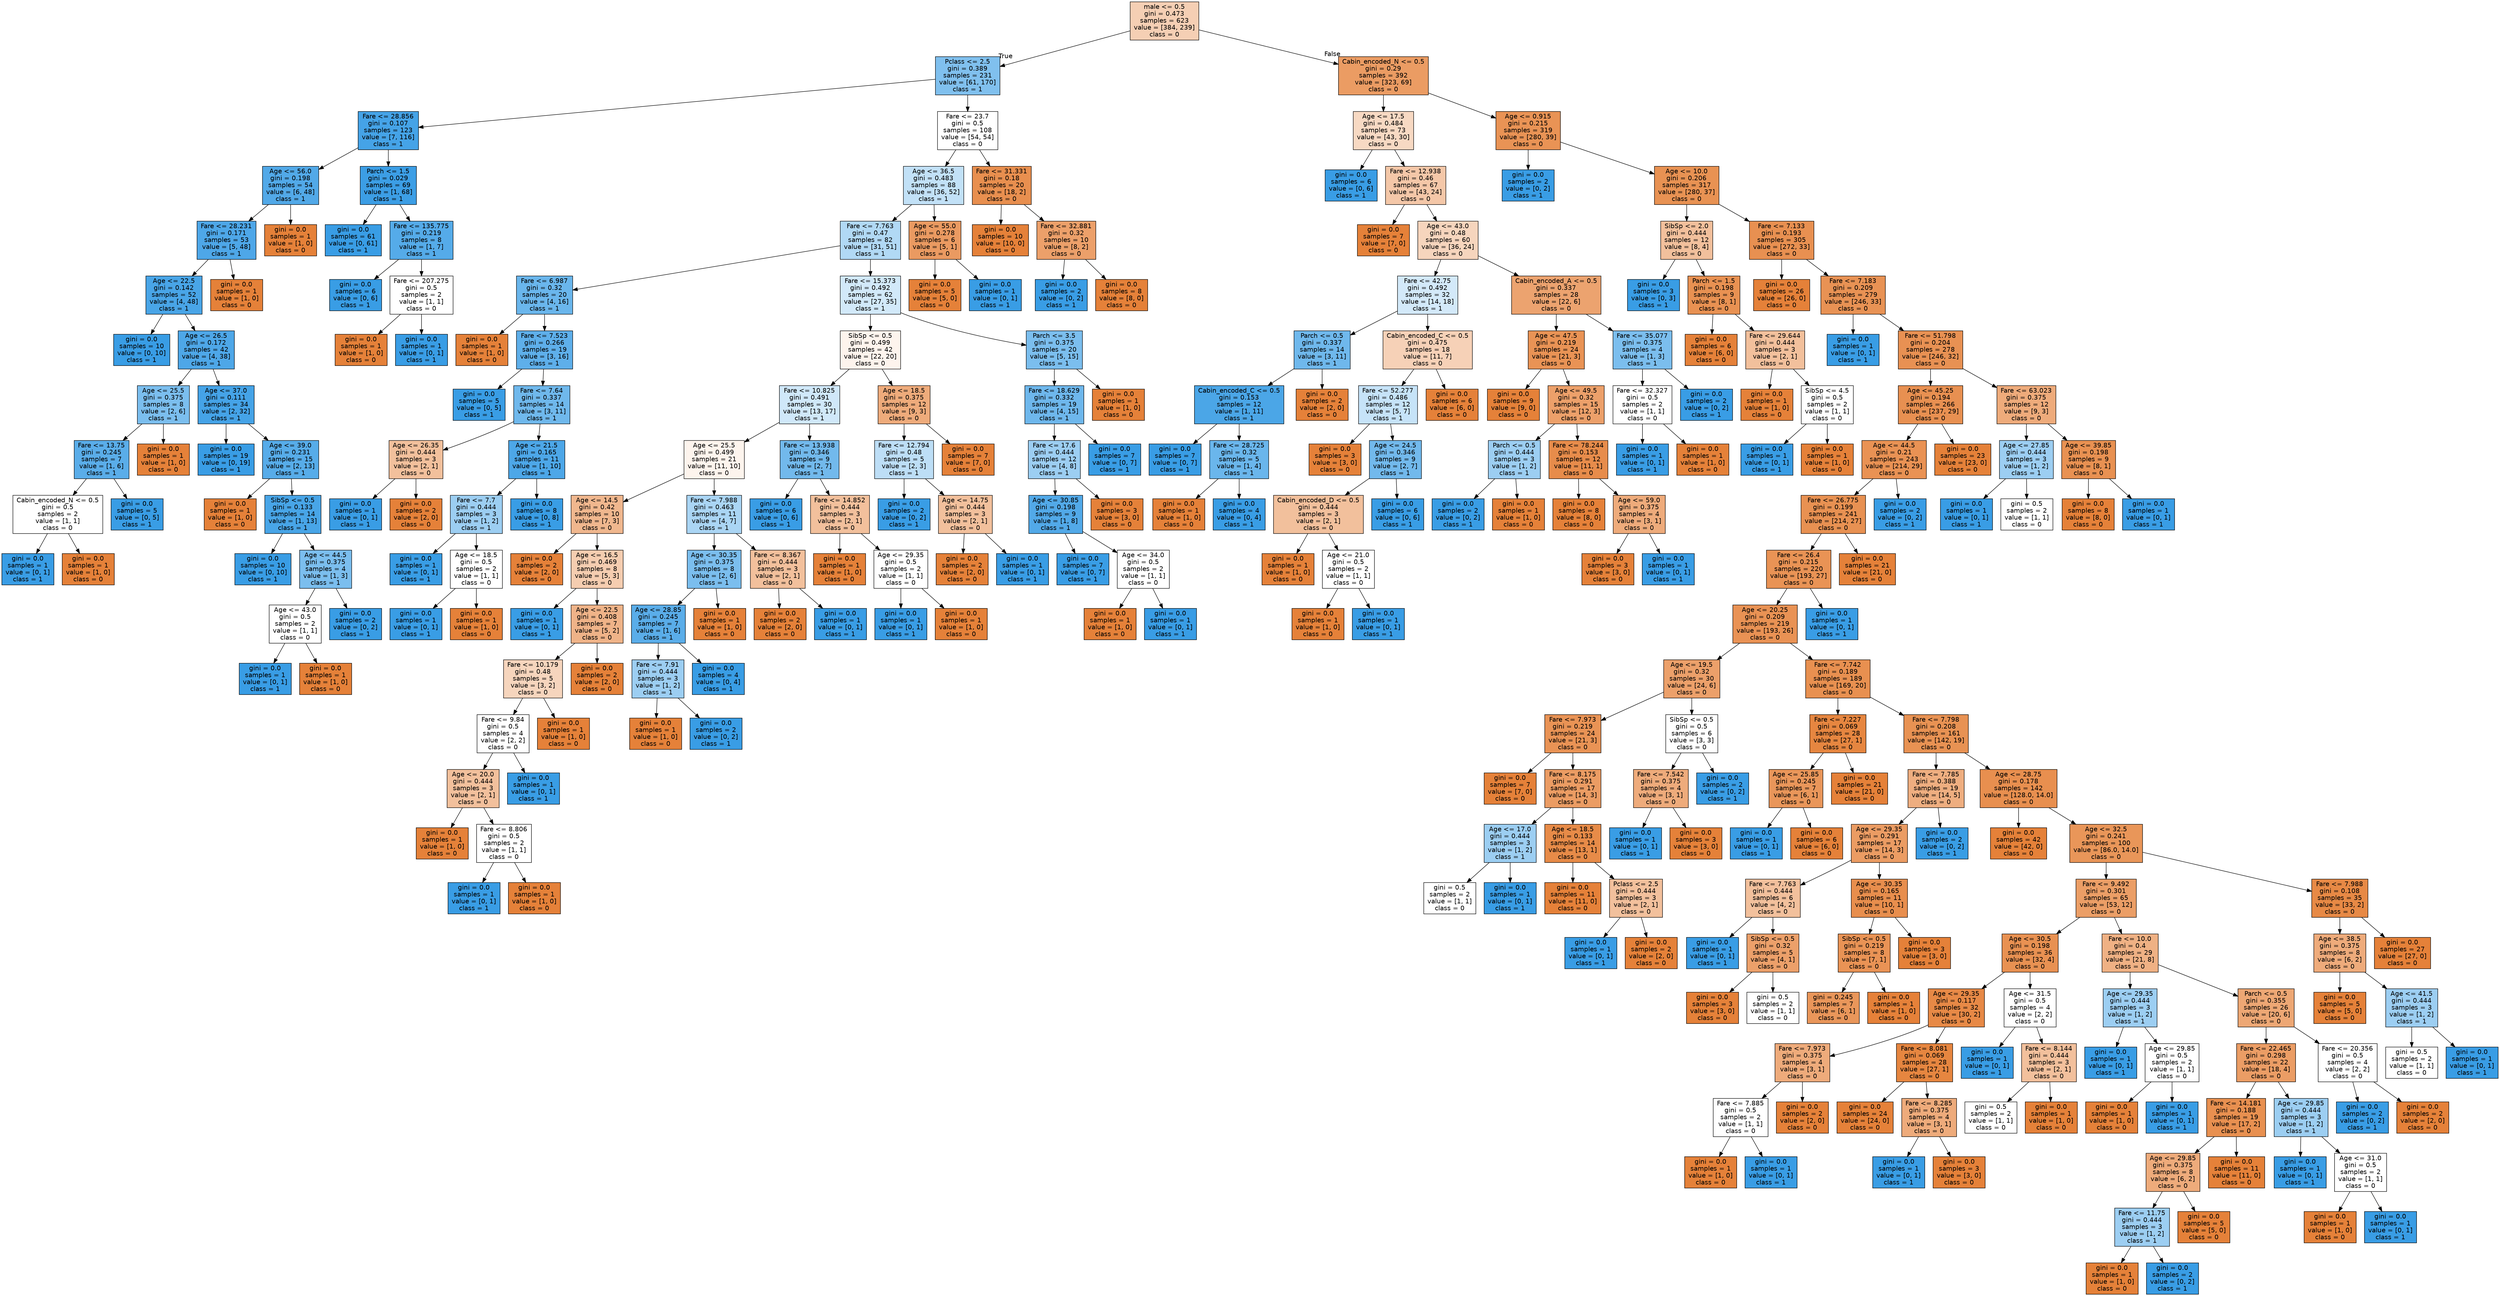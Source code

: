 digraph Tree {
node [shape=box, style="filled", color="black", fontname="helvetica"] ;
edge [fontname="helvetica"] ;
0 [label="male <= 0.5\ngini = 0.473\nsamples = 623\nvalue = [384, 239]\nclass = 0", fillcolor="#f5cfb4"] ;
1 [label="Pclass <= 2.5\ngini = 0.389\nsamples = 231\nvalue = [61, 170]\nclass = 1", fillcolor="#80c0ee"] ;
0 -> 1 [labeldistance=2.5, labelangle=45, headlabel="True"] ;
2 [label="Fare <= 28.856\ngini = 0.107\nsamples = 123\nvalue = [7, 116]\nclass = 1", fillcolor="#45a3e7"] ;
1 -> 2 ;
3 [label="Age <= 56.0\ngini = 0.198\nsamples = 54\nvalue = [6, 48]\nclass = 1", fillcolor="#52a9e8"] ;
2 -> 3 ;
4 [label="Fare <= 28.231\ngini = 0.171\nsamples = 53\nvalue = [5, 48]\nclass = 1", fillcolor="#4ea7e8"] ;
3 -> 4 ;
5 [label="Age <= 22.5\ngini = 0.142\nsamples = 52\nvalue = [4, 48]\nclass = 1", fillcolor="#49a5e7"] ;
4 -> 5 ;
6 [label="gini = 0.0\nsamples = 10\nvalue = [0, 10]\nclass = 1", fillcolor="#399de5"] ;
5 -> 6 ;
7 [label="Age <= 26.5\ngini = 0.172\nsamples = 42\nvalue = [4, 38]\nclass = 1", fillcolor="#4ea7e8"] ;
5 -> 7 ;
8 [label="Age <= 25.5\ngini = 0.375\nsamples = 8\nvalue = [2, 6]\nclass = 1", fillcolor="#7bbeee"] ;
7 -> 8 ;
9 [label="Fare <= 13.75\ngini = 0.245\nsamples = 7\nvalue = [1, 6]\nclass = 1", fillcolor="#5aade9"] ;
8 -> 9 ;
10 [label="Cabin_encoded_N <= 0.5\ngini = 0.5\nsamples = 2\nvalue = [1, 1]\nclass = 0", fillcolor="#ffffff"] ;
9 -> 10 ;
11 [label="gini = 0.0\nsamples = 1\nvalue = [0, 1]\nclass = 1", fillcolor="#399de5"] ;
10 -> 11 ;
12 [label="gini = 0.0\nsamples = 1\nvalue = [1, 0]\nclass = 0", fillcolor="#e58139"] ;
10 -> 12 ;
13 [label="gini = 0.0\nsamples = 5\nvalue = [0, 5]\nclass = 1", fillcolor="#399de5"] ;
9 -> 13 ;
14 [label="gini = 0.0\nsamples = 1\nvalue = [1, 0]\nclass = 0", fillcolor="#e58139"] ;
8 -> 14 ;
15 [label="Age <= 37.0\ngini = 0.111\nsamples = 34\nvalue = [2, 32]\nclass = 1", fillcolor="#45a3e7"] ;
7 -> 15 ;
16 [label="gini = 0.0\nsamples = 19\nvalue = [0, 19]\nclass = 1", fillcolor="#399de5"] ;
15 -> 16 ;
17 [label="Age <= 39.0\ngini = 0.231\nsamples = 15\nvalue = [2, 13]\nclass = 1", fillcolor="#57ace9"] ;
15 -> 17 ;
18 [label="gini = 0.0\nsamples = 1\nvalue = [1, 0]\nclass = 0", fillcolor="#e58139"] ;
17 -> 18 ;
19 [label="SibSp <= 0.5\ngini = 0.133\nsamples = 14\nvalue = [1, 13]\nclass = 1", fillcolor="#48a5e7"] ;
17 -> 19 ;
20 [label="gini = 0.0\nsamples = 10\nvalue = [0, 10]\nclass = 1", fillcolor="#399de5"] ;
19 -> 20 ;
21 [label="Age <= 44.5\ngini = 0.375\nsamples = 4\nvalue = [1, 3]\nclass = 1", fillcolor="#7bbeee"] ;
19 -> 21 ;
22 [label="Age <= 43.0\ngini = 0.5\nsamples = 2\nvalue = [1, 1]\nclass = 0", fillcolor="#ffffff"] ;
21 -> 22 ;
23 [label="gini = 0.0\nsamples = 1\nvalue = [0, 1]\nclass = 1", fillcolor="#399de5"] ;
22 -> 23 ;
24 [label="gini = 0.0\nsamples = 1\nvalue = [1, 0]\nclass = 0", fillcolor="#e58139"] ;
22 -> 24 ;
25 [label="gini = 0.0\nsamples = 2\nvalue = [0, 2]\nclass = 1", fillcolor="#399de5"] ;
21 -> 25 ;
26 [label="gini = 0.0\nsamples = 1\nvalue = [1, 0]\nclass = 0", fillcolor="#e58139"] ;
4 -> 26 ;
27 [label="gini = 0.0\nsamples = 1\nvalue = [1, 0]\nclass = 0", fillcolor="#e58139"] ;
3 -> 27 ;
28 [label="Parch <= 1.5\ngini = 0.029\nsamples = 69\nvalue = [1, 68]\nclass = 1", fillcolor="#3c9ee5"] ;
2 -> 28 ;
29 [label="gini = 0.0\nsamples = 61\nvalue = [0, 61]\nclass = 1", fillcolor="#399de5"] ;
28 -> 29 ;
30 [label="Fare <= 135.775\ngini = 0.219\nsamples = 8\nvalue = [1, 7]\nclass = 1", fillcolor="#55abe9"] ;
28 -> 30 ;
31 [label="gini = 0.0\nsamples = 6\nvalue = [0, 6]\nclass = 1", fillcolor="#399de5"] ;
30 -> 31 ;
32 [label="Fare <= 207.275\ngini = 0.5\nsamples = 2\nvalue = [1, 1]\nclass = 0", fillcolor="#ffffff"] ;
30 -> 32 ;
33 [label="gini = 0.0\nsamples = 1\nvalue = [1, 0]\nclass = 0", fillcolor="#e58139"] ;
32 -> 33 ;
34 [label="gini = 0.0\nsamples = 1\nvalue = [0, 1]\nclass = 1", fillcolor="#399de5"] ;
32 -> 34 ;
35 [label="Fare <= 23.7\ngini = 0.5\nsamples = 108\nvalue = [54, 54]\nclass = 0", fillcolor="#ffffff"] ;
1 -> 35 ;
36 [label="Age <= 36.5\ngini = 0.483\nsamples = 88\nvalue = [36, 52]\nclass = 1", fillcolor="#c2e1f7"] ;
35 -> 36 ;
37 [label="Fare <= 7.763\ngini = 0.47\nsamples = 82\nvalue = [31, 51]\nclass = 1", fillcolor="#b1d9f5"] ;
36 -> 37 ;
38 [label="Fare <= 6.987\ngini = 0.32\nsamples = 20\nvalue = [4, 16]\nclass = 1", fillcolor="#6ab6ec"] ;
37 -> 38 ;
39 [label="gini = 0.0\nsamples = 1\nvalue = [1, 0]\nclass = 0", fillcolor="#e58139"] ;
38 -> 39 ;
40 [label="Fare <= 7.523\ngini = 0.266\nsamples = 19\nvalue = [3, 16]\nclass = 1", fillcolor="#5eafea"] ;
38 -> 40 ;
41 [label="gini = 0.0\nsamples = 5\nvalue = [0, 5]\nclass = 1", fillcolor="#399de5"] ;
40 -> 41 ;
42 [label="Fare <= 7.64\ngini = 0.337\nsamples = 14\nvalue = [3, 11]\nclass = 1", fillcolor="#6fb8ec"] ;
40 -> 42 ;
43 [label="Age <= 26.35\ngini = 0.444\nsamples = 3\nvalue = [2, 1]\nclass = 0", fillcolor="#f2c09c"] ;
42 -> 43 ;
44 [label="gini = 0.0\nsamples = 1\nvalue = [0, 1]\nclass = 1", fillcolor="#399de5"] ;
43 -> 44 ;
45 [label="gini = 0.0\nsamples = 2\nvalue = [2, 0]\nclass = 0", fillcolor="#e58139"] ;
43 -> 45 ;
46 [label="Age <= 21.5\ngini = 0.165\nsamples = 11\nvalue = [1, 10]\nclass = 1", fillcolor="#4da7e8"] ;
42 -> 46 ;
47 [label="Fare <= 7.7\ngini = 0.444\nsamples = 3\nvalue = [1, 2]\nclass = 1", fillcolor="#9ccef2"] ;
46 -> 47 ;
48 [label="gini = 0.0\nsamples = 1\nvalue = [0, 1]\nclass = 1", fillcolor="#399de5"] ;
47 -> 48 ;
49 [label="Age <= 18.5\ngini = 0.5\nsamples = 2\nvalue = [1, 1]\nclass = 0", fillcolor="#ffffff"] ;
47 -> 49 ;
50 [label="gini = 0.0\nsamples = 1\nvalue = [0, 1]\nclass = 1", fillcolor="#399de5"] ;
49 -> 50 ;
51 [label="gini = 0.0\nsamples = 1\nvalue = [1, 0]\nclass = 0", fillcolor="#e58139"] ;
49 -> 51 ;
52 [label="gini = 0.0\nsamples = 8\nvalue = [0, 8]\nclass = 1", fillcolor="#399de5"] ;
46 -> 52 ;
53 [label="Fare <= 15.373\ngini = 0.492\nsamples = 62\nvalue = [27, 35]\nclass = 1", fillcolor="#d2e9f9"] ;
37 -> 53 ;
54 [label="SibSp <= 0.5\ngini = 0.499\nsamples = 42\nvalue = [22, 20]\nclass = 0", fillcolor="#fdf4ed"] ;
53 -> 54 ;
55 [label="Fare <= 10.825\ngini = 0.491\nsamples = 30\nvalue = [13, 17]\nclass = 1", fillcolor="#d0e8f9"] ;
54 -> 55 ;
56 [label="Age <= 25.5\ngini = 0.499\nsamples = 21\nvalue = [11, 10]\nclass = 0", fillcolor="#fdf4ed"] ;
55 -> 56 ;
57 [label="Age <= 14.5\ngini = 0.42\nsamples = 10\nvalue = [7, 3]\nclass = 0", fillcolor="#f0b78e"] ;
56 -> 57 ;
58 [label="gini = 0.0\nsamples = 2\nvalue = [2, 0]\nclass = 0", fillcolor="#e58139"] ;
57 -> 58 ;
59 [label="Age <= 16.5\ngini = 0.469\nsamples = 8\nvalue = [5, 3]\nclass = 0", fillcolor="#f5cdb0"] ;
57 -> 59 ;
60 [label="gini = 0.0\nsamples = 1\nvalue = [0, 1]\nclass = 1", fillcolor="#399de5"] ;
59 -> 60 ;
61 [label="Age <= 22.5\ngini = 0.408\nsamples = 7\nvalue = [5, 2]\nclass = 0", fillcolor="#efb388"] ;
59 -> 61 ;
62 [label="Fare <= 10.179\ngini = 0.48\nsamples = 5\nvalue = [3, 2]\nclass = 0", fillcolor="#f6d5bd"] ;
61 -> 62 ;
63 [label="Fare <= 9.84\ngini = 0.5\nsamples = 4\nvalue = [2, 2]\nclass = 0", fillcolor="#ffffff"] ;
62 -> 63 ;
64 [label="Age <= 20.0\ngini = 0.444\nsamples = 3\nvalue = [2, 1]\nclass = 0", fillcolor="#f2c09c"] ;
63 -> 64 ;
65 [label="gini = 0.0\nsamples = 1\nvalue = [1, 0]\nclass = 0", fillcolor="#e58139"] ;
64 -> 65 ;
66 [label="Fare <= 8.806\ngini = 0.5\nsamples = 2\nvalue = [1, 1]\nclass = 0", fillcolor="#ffffff"] ;
64 -> 66 ;
67 [label="gini = 0.0\nsamples = 1\nvalue = [0, 1]\nclass = 1", fillcolor="#399de5"] ;
66 -> 67 ;
68 [label="gini = 0.0\nsamples = 1\nvalue = [1, 0]\nclass = 0", fillcolor="#e58139"] ;
66 -> 68 ;
69 [label="gini = 0.0\nsamples = 1\nvalue = [0, 1]\nclass = 1", fillcolor="#399de5"] ;
63 -> 69 ;
70 [label="gini = 0.0\nsamples = 1\nvalue = [1, 0]\nclass = 0", fillcolor="#e58139"] ;
62 -> 70 ;
71 [label="gini = 0.0\nsamples = 2\nvalue = [2, 0]\nclass = 0", fillcolor="#e58139"] ;
61 -> 71 ;
72 [label="Fare <= 7.988\ngini = 0.463\nsamples = 11\nvalue = [4, 7]\nclass = 1", fillcolor="#aad5f4"] ;
56 -> 72 ;
73 [label="Age <= 30.35\ngini = 0.375\nsamples = 8\nvalue = [2, 6]\nclass = 1", fillcolor="#7bbeee"] ;
72 -> 73 ;
74 [label="Age <= 28.85\ngini = 0.245\nsamples = 7\nvalue = [1, 6]\nclass = 1", fillcolor="#5aade9"] ;
73 -> 74 ;
75 [label="Fare <= 7.91\ngini = 0.444\nsamples = 3\nvalue = [1, 2]\nclass = 1", fillcolor="#9ccef2"] ;
74 -> 75 ;
76 [label="gini = 0.0\nsamples = 1\nvalue = [1, 0]\nclass = 0", fillcolor="#e58139"] ;
75 -> 76 ;
77 [label="gini = 0.0\nsamples = 2\nvalue = [0, 2]\nclass = 1", fillcolor="#399de5"] ;
75 -> 77 ;
78 [label="gini = 0.0\nsamples = 4\nvalue = [0, 4]\nclass = 1", fillcolor="#399de5"] ;
74 -> 78 ;
79 [label="gini = 0.0\nsamples = 1\nvalue = [1, 0]\nclass = 0", fillcolor="#e58139"] ;
73 -> 79 ;
80 [label="Fare <= 8.367\ngini = 0.444\nsamples = 3\nvalue = [2, 1]\nclass = 0", fillcolor="#f2c09c"] ;
72 -> 80 ;
81 [label="gini = 0.0\nsamples = 2\nvalue = [2, 0]\nclass = 0", fillcolor="#e58139"] ;
80 -> 81 ;
82 [label="gini = 0.0\nsamples = 1\nvalue = [0, 1]\nclass = 1", fillcolor="#399de5"] ;
80 -> 82 ;
83 [label="Fare <= 13.938\ngini = 0.346\nsamples = 9\nvalue = [2, 7]\nclass = 1", fillcolor="#72b9ec"] ;
55 -> 83 ;
84 [label="gini = 0.0\nsamples = 6\nvalue = [0, 6]\nclass = 1", fillcolor="#399de5"] ;
83 -> 84 ;
85 [label="Fare <= 14.852\ngini = 0.444\nsamples = 3\nvalue = [2, 1]\nclass = 0", fillcolor="#f2c09c"] ;
83 -> 85 ;
86 [label="gini = 0.0\nsamples = 1\nvalue = [1, 0]\nclass = 0", fillcolor="#e58139"] ;
85 -> 86 ;
87 [label="Age <= 29.35\ngini = 0.5\nsamples = 2\nvalue = [1, 1]\nclass = 0", fillcolor="#ffffff"] ;
85 -> 87 ;
88 [label="gini = 0.0\nsamples = 1\nvalue = [0, 1]\nclass = 1", fillcolor="#399de5"] ;
87 -> 88 ;
89 [label="gini = 0.0\nsamples = 1\nvalue = [1, 0]\nclass = 0", fillcolor="#e58139"] ;
87 -> 89 ;
90 [label="Age <= 18.5\ngini = 0.375\nsamples = 12\nvalue = [9, 3]\nclass = 0", fillcolor="#eeab7b"] ;
54 -> 90 ;
91 [label="Fare <= 12.794\ngini = 0.48\nsamples = 5\nvalue = [2, 3]\nclass = 1", fillcolor="#bddef6"] ;
90 -> 91 ;
92 [label="gini = 0.0\nsamples = 2\nvalue = [0, 2]\nclass = 1", fillcolor="#399de5"] ;
91 -> 92 ;
93 [label="Age <= 14.75\ngini = 0.444\nsamples = 3\nvalue = [2, 1]\nclass = 0", fillcolor="#f2c09c"] ;
91 -> 93 ;
94 [label="gini = 0.0\nsamples = 2\nvalue = [2, 0]\nclass = 0", fillcolor="#e58139"] ;
93 -> 94 ;
95 [label="gini = 0.0\nsamples = 1\nvalue = [0, 1]\nclass = 1", fillcolor="#399de5"] ;
93 -> 95 ;
96 [label="gini = 0.0\nsamples = 7\nvalue = [7, 0]\nclass = 0", fillcolor="#e58139"] ;
90 -> 96 ;
97 [label="Parch <= 3.5\ngini = 0.375\nsamples = 20\nvalue = [5, 15]\nclass = 1", fillcolor="#7bbeee"] ;
53 -> 97 ;
98 [label="Fare <= 18.629\ngini = 0.332\nsamples = 19\nvalue = [4, 15]\nclass = 1", fillcolor="#6eb7ec"] ;
97 -> 98 ;
99 [label="Fare <= 17.6\ngini = 0.444\nsamples = 12\nvalue = [4, 8]\nclass = 1", fillcolor="#9ccef2"] ;
98 -> 99 ;
100 [label="Age <= 30.85\ngini = 0.198\nsamples = 9\nvalue = [1, 8]\nclass = 1", fillcolor="#52a9e8"] ;
99 -> 100 ;
101 [label="gini = 0.0\nsamples = 7\nvalue = [0, 7]\nclass = 1", fillcolor="#399de5"] ;
100 -> 101 ;
102 [label="Age <= 34.0\ngini = 0.5\nsamples = 2\nvalue = [1, 1]\nclass = 0", fillcolor="#ffffff"] ;
100 -> 102 ;
103 [label="gini = 0.0\nsamples = 1\nvalue = [1, 0]\nclass = 0", fillcolor="#e58139"] ;
102 -> 103 ;
104 [label="gini = 0.0\nsamples = 1\nvalue = [0, 1]\nclass = 1", fillcolor="#399de5"] ;
102 -> 104 ;
105 [label="gini = 0.0\nsamples = 3\nvalue = [3, 0]\nclass = 0", fillcolor="#e58139"] ;
99 -> 105 ;
106 [label="gini = 0.0\nsamples = 7\nvalue = [0, 7]\nclass = 1", fillcolor="#399de5"] ;
98 -> 106 ;
107 [label="gini = 0.0\nsamples = 1\nvalue = [1, 0]\nclass = 0", fillcolor="#e58139"] ;
97 -> 107 ;
108 [label="Age <= 55.0\ngini = 0.278\nsamples = 6\nvalue = [5, 1]\nclass = 0", fillcolor="#ea9a61"] ;
36 -> 108 ;
109 [label="gini = 0.0\nsamples = 5\nvalue = [5, 0]\nclass = 0", fillcolor="#e58139"] ;
108 -> 109 ;
110 [label="gini = 0.0\nsamples = 1\nvalue = [0, 1]\nclass = 1", fillcolor="#399de5"] ;
108 -> 110 ;
111 [label="Fare <= 31.331\ngini = 0.18\nsamples = 20\nvalue = [18, 2]\nclass = 0", fillcolor="#e88f4f"] ;
35 -> 111 ;
112 [label="gini = 0.0\nsamples = 10\nvalue = [10, 0]\nclass = 0", fillcolor="#e58139"] ;
111 -> 112 ;
113 [label="Fare <= 32.881\ngini = 0.32\nsamples = 10\nvalue = [8, 2]\nclass = 0", fillcolor="#eca06a"] ;
111 -> 113 ;
114 [label="gini = 0.0\nsamples = 2\nvalue = [0, 2]\nclass = 1", fillcolor="#399de5"] ;
113 -> 114 ;
115 [label="gini = 0.0\nsamples = 8\nvalue = [8, 0]\nclass = 0", fillcolor="#e58139"] ;
113 -> 115 ;
116 [label="Cabin_encoded_N <= 0.5\ngini = 0.29\nsamples = 392\nvalue = [323, 69]\nclass = 0", fillcolor="#eb9c63"] ;
0 -> 116 [labeldistance=2.5, labelangle=-45, headlabel="False"] ;
117 [label="Age <= 17.5\ngini = 0.484\nsamples = 73\nvalue = [43, 30]\nclass = 0", fillcolor="#f7d9c3"] ;
116 -> 117 ;
118 [label="gini = 0.0\nsamples = 6\nvalue = [0, 6]\nclass = 1", fillcolor="#399de5"] ;
117 -> 118 ;
119 [label="Fare <= 12.938\ngini = 0.46\nsamples = 67\nvalue = [43, 24]\nclass = 0", fillcolor="#f4c7a8"] ;
117 -> 119 ;
120 [label="gini = 0.0\nsamples = 7\nvalue = [7, 0]\nclass = 0", fillcolor="#e58139"] ;
119 -> 120 ;
121 [label="Age <= 43.0\ngini = 0.48\nsamples = 60\nvalue = [36, 24]\nclass = 0", fillcolor="#f6d5bd"] ;
119 -> 121 ;
122 [label="Fare <= 42.75\ngini = 0.492\nsamples = 32\nvalue = [14, 18]\nclass = 1", fillcolor="#d3e9f9"] ;
121 -> 122 ;
123 [label="Parch <= 0.5\ngini = 0.337\nsamples = 14\nvalue = [3, 11]\nclass = 1", fillcolor="#6fb8ec"] ;
122 -> 123 ;
124 [label="Cabin_encoded_C <= 0.5\ngini = 0.153\nsamples = 12\nvalue = [1, 11]\nclass = 1", fillcolor="#4ba6e7"] ;
123 -> 124 ;
125 [label="gini = 0.0\nsamples = 7\nvalue = [0, 7]\nclass = 1", fillcolor="#399de5"] ;
124 -> 125 ;
126 [label="Fare <= 28.725\ngini = 0.32\nsamples = 5\nvalue = [1, 4]\nclass = 1", fillcolor="#6ab6ec"] ;
124 -> 126 ;
127 [label="gini = 0.0\nsamples = 1\nvalue = [1, 0]\nclass = 0", fillcolor="#e58139"] ;
126 -> 127 ;
128 [label="gini = 0.0\nsamples = 4\nvalue = [0, 4]\nclass = 1", fillcolor="#399de5"] ;
126 -> 128 ;
129 [label="gini = 0.0\nsamples = 2\nvalue = [2, 0]\nclass = 0", fillcolor="#e58139"] ;
123 -> 129 ;
130 [label="Cabin_encoded_C <= 0.5\ngini = 0.475\nsamples = 18\nvalue = [11, 7]\nclass = 0", fillcolor="#f6d1b7"] ;
122 -> 130 ;
131 [label="Fare <= 52.277\ngini = 0.486\nsamples = 12\nvalue = [5, 7]\nclass = 1", fillcolor="#c6e3f8"] ;
130 -> 131 ;
132 [label="gini = 0.0\nsamples = 3\nvalue = [3, 0]\nclass = 0", fillcolor="#e58139"] ;
131 -> 132 ;
133 [label="Age <= 24.5\ngini = 0.346\nsamples = 9\nvalue = [2, 7]\nclass = 1", fillcolor="#72b9ec"] ;
131 -> 133 ;
134 [label="Cabin_encoded_D <= 0.5\ngini = 0.444\nsamples = 3\nvalue = [2, 1]\nclass = 0", fillcolor="#f2c09c"] ;
133 -> 134 ;
135 [label="gini = 0.0\nsamples = 1\nvalue = [1, 0]\nclass = 0", fillcolor="#e58139"] ;
134 -> 135 ;
136 [label="Age <= 21.0\ngini = 0.5\nsamples = 2\nvalue = [1, 1]\nclass = 0", fillcolor="#ffffff"] ;
134 -> 136 ;
137 [label="gini = 0.0\nsamples = 1\nvalue = [1, 0]\nclass = 0", fillcolor="#e58139"] ;
136 -> 137 ;
138 [label="gini = 0.0\nsamples = 1\nvalue = [0, 1]\nclass = 1", fillcolor="#399de5"] ;
136 -> 138 ;
139 [label="gini = 0.0\nsamples = 6\nvalue = [0, 6]\nclass = 1", fillcolor="#399de5"] ;
133 -> 139 ;
140 [label="gini = 0.0\nsamples = 6\nvalue = [6, 0]\nclass = 0", fillcolor="#e58139"] ;
130 -> 140 ;
141 [label="Cabin_encoded_A <= 0.5\ngini = 0.337\nsamples = 28\nvalue = [22, 6]\nclass = 0", fillcolor="#eca36f"] ;
121 -> 141 ;
142 [label="Age <= 47.5\ngini = 0.219\nsamples = 24\nvalue = [21, 3]\nclass = 0", fillcolor="#e99355"] ;
141 -> 142 ;
143 [label="gini = 0.0\nsamples = 9\nvalue = [9, 0]\nclass = 0", fillcolor="#e58139"] ;
142 -> 143 ;
144 [label="Age <= 49.5\ngini = 0.32\nsamples = 15\nvalue = [12, 3]\nclass = 0", fillcolor="#eca06a"] ;
142 -> 144 ;
145 [label="Parch <= 0.5\ngini = 0.444\nsamples = 3\nvalue = [1, 2]\nclass = 1", fillcolor="#9ccef2"] ;
144 -> 145 ;
146 [label="gini = 0.0\nsamples = 2\nvalue = [0, 2]\nclass = 1", fillcolor="#399de5"] ;
145 -> 146 ;
147 [label="gini = 0.0\nsamples = 1\nvalue = [1, 0]\nclass = 0", fillcolor="#e58139"] ;
145 -> 147 ;
148 [label="Fare <= 78.244\ngini = 0.153\nsamples = 12\nvalue = [11, 1]\nclass = 0", fillcolor="#e78c4b"] ;
144 -> 148 ;
149 [label="gini = 0.0\nsamples = 8\nvalue = [8, 0]\nclass = 0", fillcolor="#e58139"] ;
148 -> 149 ;
150 [label="Age <= 59.0\ngini = 0.375\nsamples = 4\nvalue = [3, 1]\nclass = 0", fillcolor="#eeab7b"] ;
148 -> 150 ;
151 [label="gini = 0.0\nsamples = 3\nvalue = [3, 0]\nclass = 0", fillcolor="#e58139"] ;
150 -> 151 ;
152 [label="gini = 0.0\nsamples = 1\nvalue = [0, 1]\nclass = 1", fillcolor="#399de5"] ;
150 -> 152 ;
153 [label="Fare <= 35.077\ngini = 0.375\nsamples = 4\nvalue = [1, 3]\nclass = 1", fillcolor="#7bbeee"] ;
141 -> 153 ;
154 [label="Fare <= 32.327\ngini = 0.5\nsamples = 2\nvalue = [1, 1]\nclass = 0", fillcolor="#ffffff"] ;
153 -> 154 ;
155 [label="gini = 0.0\nsamples = 1\nvalue = [0, 1]\nclass = 1", fillcolor="#399de5"] ;
154 -> 155 ;
156 [label="gini = 0.0\nsamples = 1\nvalue = [1, 0]\nclass = 0", fillcolor="#e58139"] ;
154 -> 156 ;
157 [label="gini = 0.0\nsamples = 2\nvalue = [0, 2]\nclass = 1", fillcolor="#399de5"] ;
153 -> 157 ;
158 [label="Age <= 0.915\ngini = 0.215\nsamples = 319\nvalue = [280, 39]\nclass = 0", fillcolor="#e99355"] ;
116 -> 158 ;
159 [label="gini = 0.0\nsamples = 2\nvalue = [0, 2]\nclass = 1", fillcolor="#399de5"] ;
158 -> 159 ;
160 [label="Age <= 10.0\ngini = 0.206\nsamples = 317\nvalue = [280, 37]\nclass = 0", fillcolor="#e89253"] ;
158 -> 160 ;
161 [label="SibSp <= 2.0\ngini = 0.444\nsamples = 12\nvalue = [8, 4]\nclass = 0", fillcolor="#f2c09c"] ;
160 -> 161 ;
162 [label="gini = 0.0\nsamples = 3\nvalue = [0, 3]\nclass = 1", fillcolor="#399de5"] ;
161 -> 162 ;
163 [label="Parch <= 1.5\ngini = 0.198\nsamples = 9\nvalue = [8, 1]\nclass = 0", fillcolor="#e89152"] ;
161 -> 163 ;
164 [label="gini = 0.0\nsamples = 6\nvalue = [6, 0]\nclass = 0", fillcolor="#e58139"] ;
163 -> 164 ;
165 [label="Fare <= 29.644\ngini = 0.444\nsamples = 3\nvalue = [2, 1]\nclass = 0", fillcolor="#f2c09c"] ;
163 -> 165 ;
166 [label="gini = 0.0\nsamples = 1\nvalue = [1, 0]\nclass = 0", fillcolor="#e58139"] ;
165 -> 166 ;
167 [label="SibSp <= 4.5\ngini = 0.5\nsamples = 2\nvalue = [1, 1]\nclass = 0", fillcolor="#ffffff"] ;
165 -> 167 ;
168 [label="gini = 0.0\nsamples = 1\nvalue = [0, 1]\nclass = 1", fillcolor="#399de5"] ;
167 -> 168 ;
169 [label="gini = 0.0\nsamples = 1\nvalue = [1, 0]\nclass = 0", fillcolor="#e58139"] ;
167 -> 169 ;
170 [label="Fare <= 7.133\ngini = 0.193\nsamples = 305\nvalue = [272, 33]\nclass = 0", fillcolor="#e89051"] ;
160 -> 170 ;
171 [label="gini = 0.0\nsamples = 26\nvalue = [26, 0]\nclass = 0", fillcolor="#e58139"] ;
170 -> 171 ;
172 [label="Fare <= 7.183\ngini = 0.209\nsamples = 279\nvalue = [246, 33]\nclass = 0", fillcolor="#e89254"] ;
170 -> 172 ;
173 [label="gini = 0.0\nsamples = 1\nvalue = [0, 1]\nclass = 1", fillcolor="#399de5"] ;
172 -> 173 ;
174 [label="Fare <= 51.798\ngini = 0.204\nsamples = 278\nvalue = [246, 32]\nclass = 0", fillcolor="#e89153"] ;
172 -> 174 ;
175 [label="Age <= 45.25\ngini = 0.194\nsamples = 266\nvalue = [237, 29]\nclass = 0", fillcolor="#e89051"] ;
174 -> 175 ;
176 [label="Age <= 44.5\ngini = 0.21\nsamples = 243\nvalue = [214, 29]\nclass = 0", fillcolor="#e99254"] ;
175 -> 176 ;
177 [label="Fare <= 26.775\ngini = 0.199\nsamples = 241\nvalue = [214, 27]\nclass = 0", fillcolor="#e89152"] ;
176 -> 177 ;
178 [label="Fare <= 26.4\ngini = 0.215\nsamples = 220\nvalue = [193, 27]\nclass = 0", fillcolor="#e99355"] ;
177 -> 178 ;
179 [label="Age <= 20.25\ngini = 0.209\nsamples = 219\nvalue = [193, 26]\nclass = 0", fillcolor="#e99254"] ;
178 -> 179 ;
180 [label="Age <= 19.5\ngini = 0.32\nsamples = 30\nvalue = [24, 6]\nclass = 0", fillcolor="#eca06a"] ;
179 -> 180 ;
181 [label="Fare <= 7.973\ngini = 0.219\nsamples = 24\nvalue = [21, 3]\nclass = 0", fillcolor="#e99355"] ;
180 -> 181 ;
182 [label="gini = 0.0\nsamples = 7\nvalue = [7, 0]\nclass = 0", fillcolor="#e58139"] ;
181 -> 182 ;
183 [label="Fare <= 8.175\ngini = 0.291\nsamples = 17\nvalue = [14, 3]\nclass = 0", fillcolor="#eb9c63"] ;
181 -> 183 ;
184 [label="Age <= 17.0\ngini = 0.444\nsamples = 3\nvalue = [1, 2]\nclass = 1", fillcolor="#9ccef2"] ;
183 -> 184 ;
185 [label="gini = 0.5\nsamples = 2\nvalue = [1, 1]\nclass = 0", fillcolor="#ffffff"] ;
184 -> 185 ;
186 [label="gini = 0.0\nsamples = 1\nvalue = [0, 1]\nclass = 1", fillcolor="#399de5"] ;
184 -> 186 ;
187 [label="Age <= 18.5\ngini = 0.133\nsamples = 14\nvalue = [13, 1]\nclass = 0", fillcolor="#e78b48"] ;
183 -> 187 ;
188 [label="gini = 0.0\nsamples = 11\nvalue = [11, 0]\nclass = 0", fillcolor="#e58139"] ;
187 -> 188 ;
189 [label="Pclass <= 2.5\ngini = 0.444\nsamples = 3\nvalue = [2, 1]\nclass = 0", fillcolor="#f2c09c"] ;
187 -> 189 ;
190 [label="gini = 0.0\nsamples = 1\nvalue = [0, 1]\nclass = 1", fillcolor="#399de5"] ;
189 -> 190 ;
191 [label="gini = 0.0\nsamples = 2\nvalue = [2, 0]\nclass = 0", fillcolor="#e58139"] ;
189 -> 191 ;
192 [label="SibSp <= 0.5\ngini = 0.5\nsamples = 6\nvalue = [3, 3]\nclass = 0", fillcolor="#ffffff"] ;
180 -> 192 ;
193 [label="Fare <= 7.542\ngini = 0.375\nsamples = 4\nvalue = [3, 1]\nclass = 0", fillcolor="#eeab7b"] ;
192 -> 193 ;
194 [label="gini = 0.0\nsamples = 1\nvalue = [0, 1]\nclass = 1", fillcolor="#399de5"] ;
193 -> 194 ;
195 [label="gini = 0.0\nsamples = 3\nvalue = [3, 0]\nclass = 0", fillcolor="#e58139"] ;
193 -> 195 ;
196 [label="gini = 0.0\nsamples = 2\nvalue = [0, 2]\nclass = 1", fillcolor="#399de5"] ;
192 -> 196 ;
197 [label="Fare <= 7.742\ngini = 0.189\nsamples = 189\nvalue = [169, 20]\nclass = 0", fillcolor="#e89050"] ;
179 -> 197 ;
198 [label="Fare <= 7.227\ngini = 0.069\nsamples = 28\nvalue = [27, 1]\nclass = 0", fillcolor="#e68640"] ;
197 -> 198 ;
199 [label="Age <= 25.85\ngini = 0.245\nsamples = 7\nvalue = [6, 1]\nclass = 0", fillcolor="#e9965a"] ;
198 -> 199 ;
200 [label="gini = 0.0\nsamples = 1\nvalue = [0, 1]\nclass = 1", fillcolor="#399de5"] ;
199 -> 200 ;
201 [label="gini = 0.0\nsamples = 6\nvalue = [6, 0]\nclass = 0", fillcolor="#e58139"] ;
199 -> 201 ;
202 [label="gini = 0.0\nsamples = 21\nvalue = [21, 0]\nclass = 0", fillcolor="#e58139"] ;
198 -> 202 ;
203 [label="Fare <= 7.798\ngini = 0.208\nsamples = 161\nvalue = [142, 19]\nclass = 0", fillcolor="#e89253"] ;
197 -> 203 ;
204 [label="Fare <= 7.785\ngini = 0.388\nsamples = 19\nvalue = [14, 5]\nclass = 0", fillcolor="#eeae80"] ;
203 -> 204 ;
205 [label="Age <= 29.35\ngini = 0.291\nsamples = 17\nvalue = [14, 3]\nclass = 0", fillcolor="#eb9c63"] ;
204 -> 205 ;
206 [label="Fare <= 7.763\ngini = 0.444\nsamples = 6\nvalue = [4, 2]\nclass = 0", fillcolor="#f2c09c"] ;
205 -> 206 ;
207 [label="gini = 0.0\nsamples = 1\nvalue = [0, 1]\nclass = 1", fillcolor="#399de5"] ;
206 -> 207 ;
208 [label="SibSp <= 0.5\ngini = 0.32\nsamples = 5\nvalue = [4, 1]\nclass = 0", fillcolor="#eca06a"] ;
206 -> 208 ;
209 [label="gini = 0.0\nsamples = 3\nvalue = [3, 0]\nclass = 0", fillcolor="#e58139"] ;
208 -> 209 ;
210 [label="gini = 0.5\nsamples = 2\nvalue = [1, 1]\nclass = 0", fillcolor="#ffffff"] ;
208 -> 210 ;
211 [label="Age <= 30.35\ngini = 0.165\nsamples = 11\nvalue = [10, 1]\nclass = 0", fillcolor="#e88e4d"] ;
205 -> 211 ;
212 [label="SibSp <= 0.5\ngini = 0.219\nsamples = 8\nvalue = [7, 1]\nclass = 0", fillcolor="#e99355"] ;
211 -> 212 ;
213 [label="gini = 0.245\nsamples = 7\nvalue = [6, 1]\nclass = 0", fillcolor="#e9965a"] ;
212 -> 213 ;
214 [label="gini = 0.0\nsamples = 1\nvalue = [1, 0]\nclass = 0", fillcolor="#e58139"] ;
212 -> 214 ;
215 [label="gini = 0.0\nsamples = 3\nvalue = [3, 0]\nclass = 0", fillcolor="#e58139"] ;
211 -> 215 ;
216 [label="gini = 0.0\nsamples = 2\nvalue = [0, 2]\nclass = 1", fillcolor="#399de5"] ;
204 -> 216 ;
217 [label="Age <= 28.75\ngini = 0.178\nsamples = 142\nvalue = [128.0, 14.0]\nclass = 0", fillcolor="#e88f4f"] ;
203 -> 217 ;
218 [label="gini = 0.0\nsamples = 42\nvalue = [42, 0]\nclass = 0", fillcolor="#e58139"] ;
217 -> 218 ;
219 [label="Age <= 32.5\ngini = 0.241\nsamples = 100\nvalue = [86.0, 14.0]\nclass = 0", fillcolor="#e99659"] ;
217 -> 219 ;
220 [label="Fare <= 9.492\ngini = 0.301\nsamples = 65\nvalue = [53, 12]\nclass = 0", fillcolor="#eb9e66"] ;
219 -> 220 ;
221 [label="Age <= 30.5\ngini = 0.198\nsamples = 36\nvalue = [32, 4]\nclass = 0", fillcolor="#e89152"] ;
220 -> 221 ;
222 [label="Age <= 29.35\ngini = 0.117\nsamples = 32\nvalue = [30, 2]\nclass = 0", fillcolor="#e78946"] ;
221 -> 222 ;
223 [label="Fare <= 7.973\ngini = 0.375\nsamples = 4\nvalue = [3, 1]\nclass = 0", fillcolor="#eeab7b"] ;
222 -> 223 ;
224 [label="Fare <= 7.885\ngini = 0.5\nsamples = 2\nvalue = [1, 1]\nclass = 0", fillcolor="#ffffff"] ;
223 -> 224 ;
225 [label="gini = 0.0\nsamples = 1\nvalue = [1, 0]\nclass = 0", fillcolor="#e58139"] ;
224 -> 225 ;
226 [label="gini = 0.0\nsamples = 1\nvalue = [0, 1]\nclass = 1", fillcolor="#399de5"] ;
224 -> 226 ;
227 [label="gini = 0.0\nsamples = 2\nvalue = [2, 0]\nclass = 0", fillcolor="#e58139"] ;
223 -> 227 ;
228 [label="Fare <= 8.081\ngini = 0.069\nsamples = 28\nvalue = [27, 1]\nclass = 0", fillcolor="#e68640"] ;
222 -> 228 ;
229 [label="gini = 0.0\nsamples = 24\nvalue = [24, 0]\nclass = 0", fillcolor="#e58139"] ;
228 -> 229 ;
230 [label="Fare <= 8.285\ngini = 0.375\nsamples = 4\nvalue = [3, 1]\nclass = 0", fillcolor="#eeab7b"] ;
228 -> 230 ;
231 [label="gini = 0.0\nsamples = 1\nvalue = [0, 1]\nclass = 1", fillcolor="#399de5"] ;
230 -> 231 ;
232 [label="gini = 0.0\nsamples = 3\nvalue = [3, 0]\nclass = 0", fillcolor="#e58139"] ;
230 -> 232 ;
233 [label="Age <= 31.5\ngini = 0.5\nsamples = 4\nvalue = [2, 2]\nclass = 0", fillcolor="#ffffff"] ;
221 -> 233 ;
234 [label="gini = 0.0\nsamples = 1\nvalue = [0, 1]\nclass = 1", fillcolor="#399de5"] ;
233 -> 234 ;
235 [label="Fare <= 8.144\ngini = 0.444\nsamples = 3\nvalue = [2, 1]\nclass = 0", fillcolor="#f2c09c"] ;
233 -> 235 ;
236 [label="gini = 0.5\nsamples = 2\nvalue = [1, 1]\nclass = 0", fillcolor="#ffffff"] ;
235 -> 236 ;
237 [label="gini = 0.0\nsamples = 1\nvalue = [1, 0]\nclass = 0", fillcolor="#e58139"] ;
235 -> 237 ;
238 [label="Fare <= 10.0\ngini = 0.4\nsamples = 29\nvalue = [21, 8]\nclass = 0", fillcolor="#efb184"] ;
220 -> 238 ;
239 [label="Age <= 29.35\ngini = 0.444\nsamples = 3\nvalue = [1, 2]\nclass = 1", fillcolor="#9ccef2"] ;
238 -> 239 ;
240 [label="gini = 0.0\nsamples = 1\nvalue = [0, 1]\nclass = 1", fillcolor="#399de5"] ;
239 -> 240 ;
241 [label="Age <= 29.85\ngini = 0.5\nsamples = 2\nvalue = [1, 1]\nclass = 0", fillcolor="#ffffff"] ;
239 -> 241 ;
242 [label="gini = 0.0\nsamples = 1\nvalue = [1, 0]\nclass = 0", fillcolor="#e58139"] ;
241 -> 242 ;
243 [label="gini = 0.0\nsamples = 1\nvalue = [0, 1]\nclass = 1", fillcolor="#399de5"] ;
241 -> 243 ;
244 [label="Parch <= 0.5\ngini = 0.355\nsamples = 26\nvalue = [20, 6]\nclass = 0", fillcolor="#eda774"] ;
238 -> 244 ;
245 [label="Fare <= 22.465\ngini = 0.298\nsamples = 22\nvalue = [18, 4]\nclass = 0", fillcolor="#eb9d65"] ;
244 -> 245 ;
246 [label="Fare <= 14.181\ngini = 0.188\nsamples = 19\nvalue = [17, 2]\nclass = 0", fillcolor="#e89050"] ;
245 -> 246 ;
247 [label="Age <= 29.85\ngini = 0.375\nsamples = 8\nvalue = [6, 2]\nclass = 0", fillcolor="#eeab7b"] ;
246 -> 247 ;
248 [label="Fare <= 11.75\ngini = 0.444\nsamples = 3\nvalue = [1, 2]\nclass = 1", fillcolor="#9ccef2"] ;
247 -> 248 ;
249 [label="gini = 0.0\nsamples = 1\nvalue = [1, 0]\nclass = 0", fillcolor="#e58139"] ;
248 -> 249 ;
250 [label="gini = 0.0\nsamples = 2\nvalue = [0, 2]\nclass = 1", fillcolor="#399de5"] ;
248 -> 250 ;
251 [label="gini = 0.0\nsamples = 5\nvalue = [5, 0]\nclass = 0", fillcolor="#e58139"] ;
247 -> 251 ;
252 [label="gini = 0.0\nsamples = 11\nvalue = [11, 0]\nclass = 0", fillcolor="#e58139"] ;
246 -> 252 ;
253 [label="Age <= 29.85\ngini = 0.444\nsamples = 3\nvalue = [1, 2]\nclass = 1", fillcolor="#9ccef2"] ;
245 -> 253 ;
254 [label="gini = 0.0\nsamples = 1\nvalue = [0, 1]\nclass = 1", fillcolor="#399de5"] ;
253 -> 254 ;
255 [label="Age <= 31.0\ngini = 0.5\nsamples = 2\nvalue = [1, 1]\nclass = 0", fillcolor="#ffffff"] ;
253 -> 255 ;
256 [label="gini = 0.0\nsamples = 1\nvalue = [1, 0]\nclass = 0", fillcolor="#e58139"] ;
255 -> 256 ;
257 [label="gini = 0.0\nsamples = 1\nvalue = [0, 1]\nclass = 1", fillcolor="#399de5"] ;
255 -> 257 ;
258 [label="Fare <= 20.356\ngini = 0.5\nsamples = 4\nvalue = [2, 2]\nclass = 0", fillcolor="#ffffff"] ;
244 -> 258 ;
259 [label="gini = 0.0\nsamples = 2\nvalue = [0, 2]\nclass = 1", fillcolor="#399de5"] ;
258 -> 259 ;
260 [label="gini = 0.0\nsamples = 2\nvalue = [2, 0]\nclass = 0", fillcolor="#e58139"] ;
258 -> 260 ;
261 [label="Fare <= 7.988\ngini = 0.108\nsamples = 35\nvalue = [33, 2]\nclass = 0", fillcolor="#e78945"] ;
219 -> 261 ;
262 [label="Age <= 38.5\ngini = 0.375\nsamples = 8\nvalue = [6, 2]\nclass = 0", fillcolor="#eeab7b"] ;
261 -> 262 ;
263 [label="gini = 0.0\nsamples = 5\nvalue = [5, 0]\nclass = 0", fillcolor="#e58139"] ;
262 -> 263 ;
264 [label="Age <= 41.5\ngini = 0.444\nsamples = 3\nvalue = [1, 2]\nclass = 1", fillcolor="#9ccef2"] ;
262 -> 264 ;
265 [label="gini = 0.5\nsamples = 2\nvalue = [1, 1]\nclass = 0", fillcolor="#ffffff"] ;
264 -> 265 ;
266 [label="gini = 0.0\nsamples = 1\nvalue = [0, 1]\nclass = 1", fillcolor="#399de5"] ;
264 -> 266 ;
267 [label="gini = 0.0\nsamples = 27\nvalue = [27, 0]\nclass = 0", fillcolor="#e58139"] ;
261 -> 267 ;
268 [label="gini = 0.0\nsamples = 1\nvalue = [0, 1]\nclass = 1", fillcolor="#399de5"] ;
178 -> 268 ;
269 [label="gini = 0.0\nsamples = 21\nvalue = [21, 0]\nclass = 0", fillcolor="#e58139"] ;
177 -> 269 ;
270 [label="gini = 0.0\nsamples = 2\nvalue = [0, 2]\nclass = 1", fillcolor="#399de5"] ;
176 -> 270 ;
271 [label="gini = 0.0\nsamples = 23\nvalue = [23, 0]\nclass = 0", fillcolor="#e58139"] ;
175 -> 271 ;
272 [label="Fare <= 63.023\ngini = 0.375\nsamples = 12\nvalue = [9, 3]\nclass = 0", fillcolor="#eeab7b"] ;
174 -> 272 ;
273 [label="Age <= 27.85\ngini = 0.444\nsamples = 3\nvalue = [1, 2]\nclass = 1", fillcolor="#9ccef2"] ;
272 -> 273 ;
274 [label="gini = 0.0\nsamples = 1\nvalue = [0, 1]\nclass = 1", fillcolor="#399de5"] ;
273 -> 274 ;
275 [label="gini = 0.5\nsamples = 2\nvalue = [1, 1]\nclass = 0", fillcolor="#ffffff"] ;
273 -> 275 ;
276 [label="Age <= 39.85\ngini = 0.198\nsamples = 9\nvalue = [8, 1]\nclass = 0", fillcolor="#e89152"] ;
272 -> 276 ;
277 [label="gini = 0.0\nsamples = 8\nvalue = [8, 0]\nclass = 0", fillcolor="#e58139"] ;
276 -> 277 ;
278 [label="gini = 0.0\nsamples = 1\nvalue = [0, 1]\nclass = 1", fillcolor="#399de5"] ;
276 -> 278 ;
}